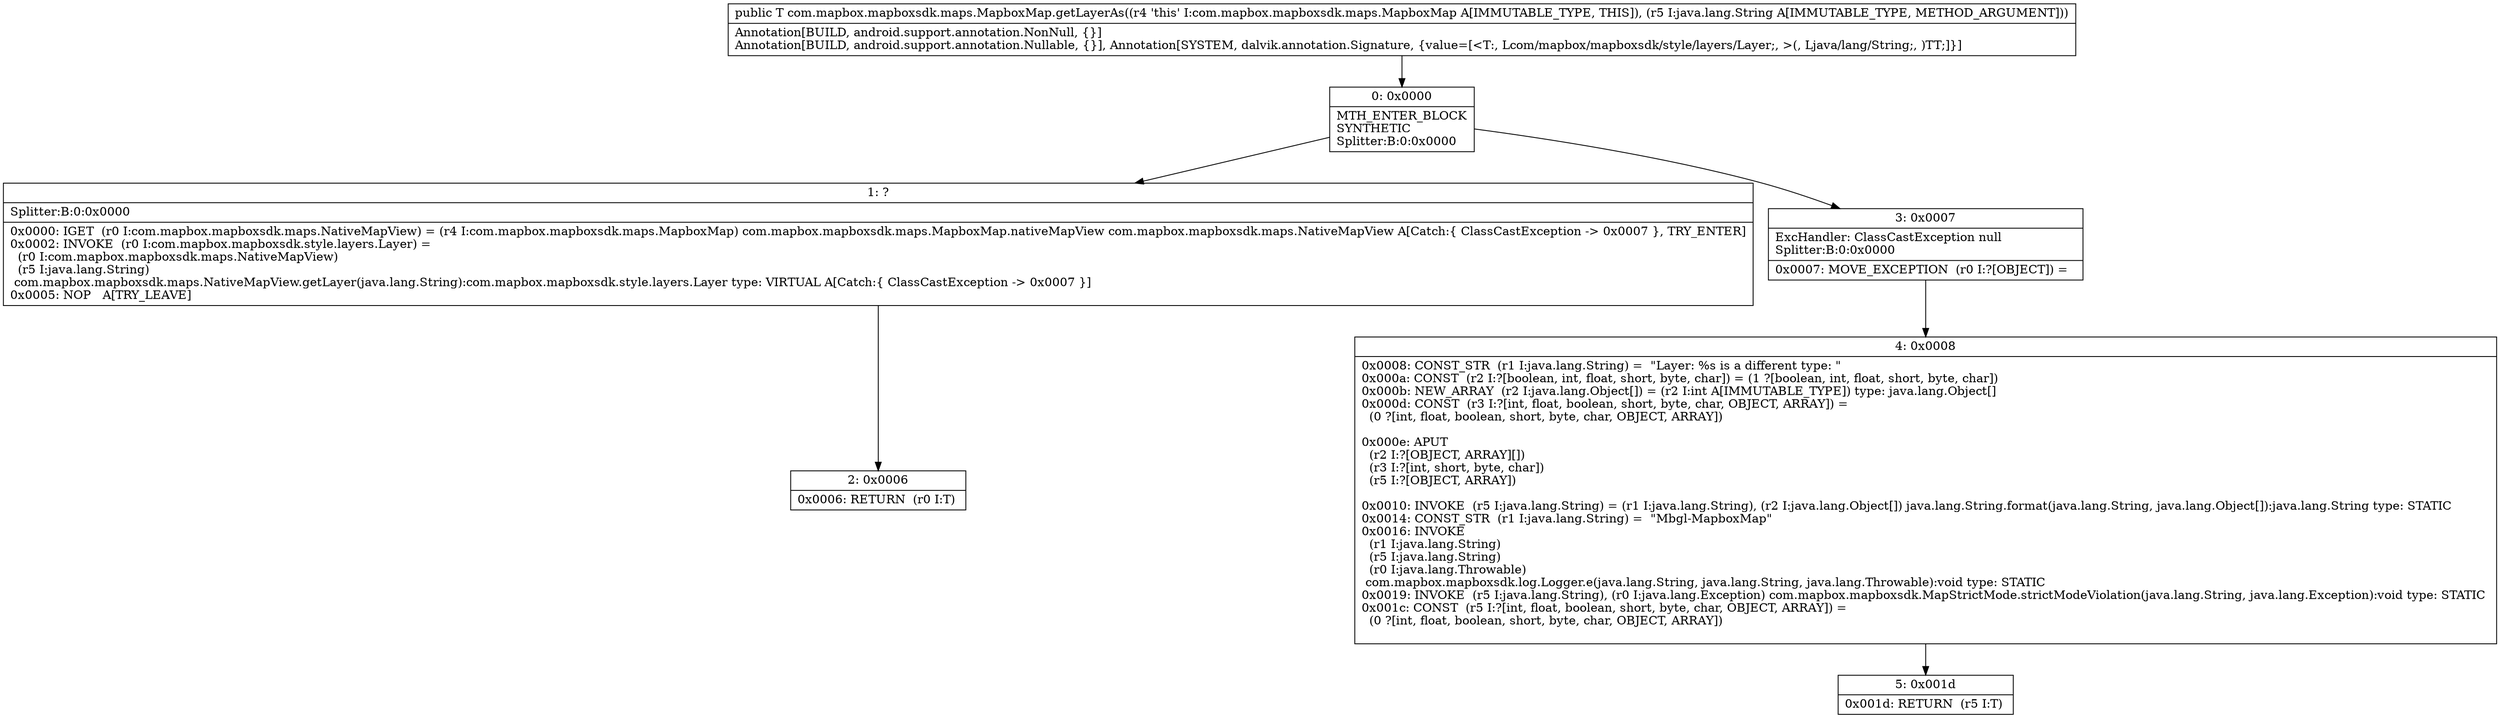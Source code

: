 digraph "CFG forcom.mapbox.mapboxsdk.maps.MapboxMap.getLayerAs(Ljava\/lang\/String;)Lcom\/mapbox\/mapboxsdk\/style\/layers\/Layer;" {
Node_0 [shape=record,label="{0\:\ 0x0000|MTH_ENTER_BLOCK\lSYNTHETIC\lSplitter:B:0:0x0000\l}"];
Node_1 [shape=record,label="{1\:\ ?|Splitter:B:0:0x0000\l|0x0000: IGET  (r0 I:com.mapbox.mapboxsdk.maps.NativeMapView) = (r4 I:com.mapbox.mapboxsdk.maps.MapboxMap) com.mapbox.mapboxsdk.maps.MapboxMap.nativeMapView com.mapbox.mapboxsdk.maps.NativeMapView A[Catch:\{ ClassCastException \-\> 0x0007 \}, TRY_ENTER]\l0x0002: INVOKE  (r0 I:com.mapbox.mapboxsdk.style.layers.Layer) = \l  (r0 I:com.mapbox.mapboxsdk.maps.NativeMapView)\l  (r5 I:java.lang.String)\l com.mapbox.mapboxsdk.maps.NativeMapView.getLayer(java.lang.String):com.mapbox.mapboxsdk.style.layers.Layer type: VIRTUAL A[Catch:\{ ClassCastException \-\> 0x0007 \}]\l0x0005: NOP   A[TRY_LEAVE]\l}"];
Node_2 [shape=record,label="{2\:\ 0x0006|0x0006: RETURN  (r0 I:T) \l}"];
Node_3 [shape=record,label="{3\:\ 0x0007|ExcHandler: ClassCastException null\lSplitter:B:0:0x0000\l|0x0007: MOVE_EXCEPTION  (r0 I:?[OBJECT]) =  \l}"];
Node_4 [shape=record,label="{4\:\ 0x0008|0x0008: CONST_STR  (r1 I:java.lang.String) =  \"Layer: %s is a different type: \" \l0x000a: CONST  (r2 I:?[boolean, int, float, short, byte, char]) = (1 ?[boolean, int, float, short, byte, char]) \l0x000b: NEW_ARRAY  (r2 I:java.lang.Object[]) = (r2 I:int A[IMMUTABLE_TYPE]) type: java.lang.Object[] \l0x000d: CONST  (r3 I:?[int, float, boolean, short, byte, char, OBJECT, ARRAY]) = \l  (0 ?[int, float, boolean, short, byte, char, OBJECT, ARRAY])\l \l0x000e: APUT  \l  (r2 I:?[OBJECT, ARRAY][])\l  (r3 I:?[int, short, byte, char])\l  (r5 I:?[OBJECT, ARRAY])\l \l0x0010: INVOKE  (r5 I:java.lang.String) = (r1 I:java.lang.String), (r2 I:java.lang.Object[]) java.lang.String.format(java.lang.String, java.lang.Object[]):java.lang.String type: STATIC \l0x0014: CONST_STR  (r1 I:java.lang.String) =  \"Mbgl\-MapboxMap\" \l0x0016: INVOKE  \l  (r1 I:java.lang.String)\l  (r5 I:java.lang.String)\l  (r0 I:java.lang.Throwable)\l com.mapbox.mapboxsdk.log.Logger.e(java.lang.String, java.lang.String, java.lang.Throwable):void type: STATIC \l0x0019: INVOKE  (r5 I:java.lang.String), (r0 I:java.lang.Exception) com.mapbox.mapboxsdk.MapStrictMode.strictModeViolation(java.lang.String, java.lang.Exception):void type: STATIC \l0x001c: CONST  (r5 I:?[int, float, boolean, short, byte, char, OBJECT, ARRAY]) = \l  (0 ?[int, float, boolean, short, byte, char, OBJECT, ARRAY])\l \l}"];
Node_5 [shape=record,label="{5\:\ 0x001d|0x001d: RETURN  (r5 I:T) \l}"];
MethodNode[shape=record,label="{public T com.mapbox.mapboxsdk.maps.MapboxMap.getLayerAs((r4 'this' I:com.mapbox.mapboxsdk.maps.MapboxMap A[IMMUTABLE_TYPE, THIS]), (r5 I:java.lang.String A[IMMUTABLE_TYPE, METHOD_ARGUMENT]))  | Annotation[BUILD, android.support.annotation.NonNull, \{\}]\lAnnotation[BUILD, android.support.annotation.Nullable, \{\}], Annotation[SYSTEM, dalvik.annotation.Signature, \{value=[\<T:, Lcom\/mapbox\/mapboxsdk\/style\/layers\/Layer;, \>(, Ljava\/lang\/String;, )TT;]\}]\l}"];
MethodNode -> Node_0;
Node_0 -> Node_1;
Node_0 -> Node_3;
Node_1 -> Node_2;
Node_3 -> Node_4;
Node_4 -> Node_5;
}

